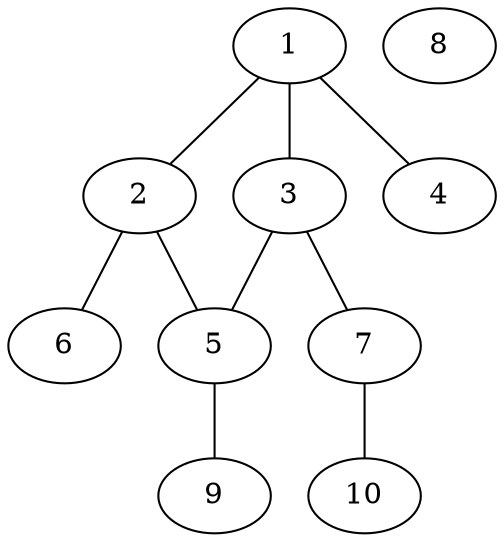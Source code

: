 graph molecule_4323 {
	1	 [chem=C];
	2	 [chem=C];
	1 -- 2	 [valence=1];
	3	 [chem=C];
	1 -- 3	 [valence=1];
	4	 [chem=O];
	1 -- 4	 [valence=2];
	5	 [chem=C];
	2 -- 5	 [valence=1];
	6	 [chem=O];
	2 -- 6	 [valence=2];
	3 -- 5	 [valence=2];
	7	 [chem=O];
	3 -- 7	 [valence=1];
	9	 [chem=H];
	5 -- 9	 [valence=1];
	10	 [chem=H];
	7 -- 10	 [valence=1];
	8	 [chem=Na];
}

